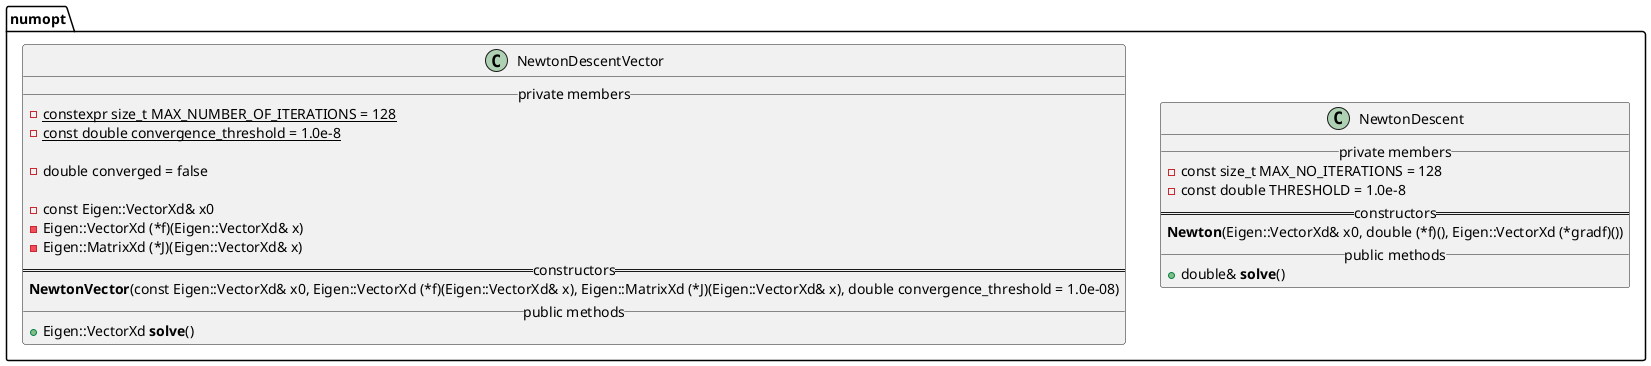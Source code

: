 @startuml

namespace numopt {

    class NewtonDescent {
        __ private members __
            - const size_t MAX_NO_ITERATIONS = 128
            - const double THRESHOLD = 1.0e-8
        == constructors ==
            **Newton**(Eigen::VectorXd& x0, double (*f)(), Eigen::VectorXd (*gradf)())
        __ public methods __
            + double& **solve**()
    }


    class NewtonDescentVector {
        __ private members __
            - {static} constexpr size_t MAX_NUMBER_OF_ITERATIONS = 128
            - {static} const double convergence_threshold = 1.0e-8

            - double converged = false

            - const Eigen::VectorXd& x0
            - Eigen::VectorXd (*f)(Eigen::VectorXd& x)
            - Eigen::MatrixXd (*J)(Eigen::VectorXd& x)
        == constructors ==
            **NewtonVector**(const Eigen::VectorXd& x0, Eigen::VectorXd (*f)(Eigen::VectorXd& x), Eigen::MatrixXd (*J)(Eigen::VectorXd& x), double convergence_threshold = 1.0e-08)
        __ public methods __
            + Eigen::VectorXd **solve**()
    }
}

@enduml